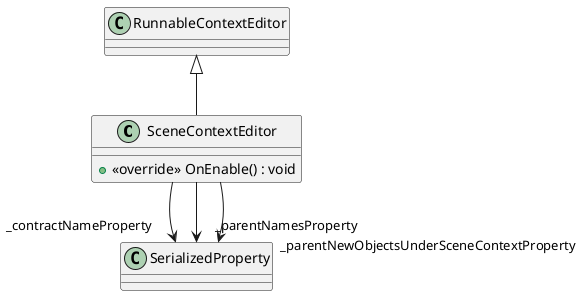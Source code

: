 @startuml
class SceneContextEditor {
    + <<override>> OnEnable() : void
}
RunnableContextEditor <|-- SceneContextEditor
SceneContextEditor --> "_contractNameProperty" SerializedProperty
SceneContextEditor --> "_parentNamesProperty" SerializedProperty
SceneContextEditor --> "_parentNewObjectsUnderSceneContextProperty" SerializedProperty
@enduml

